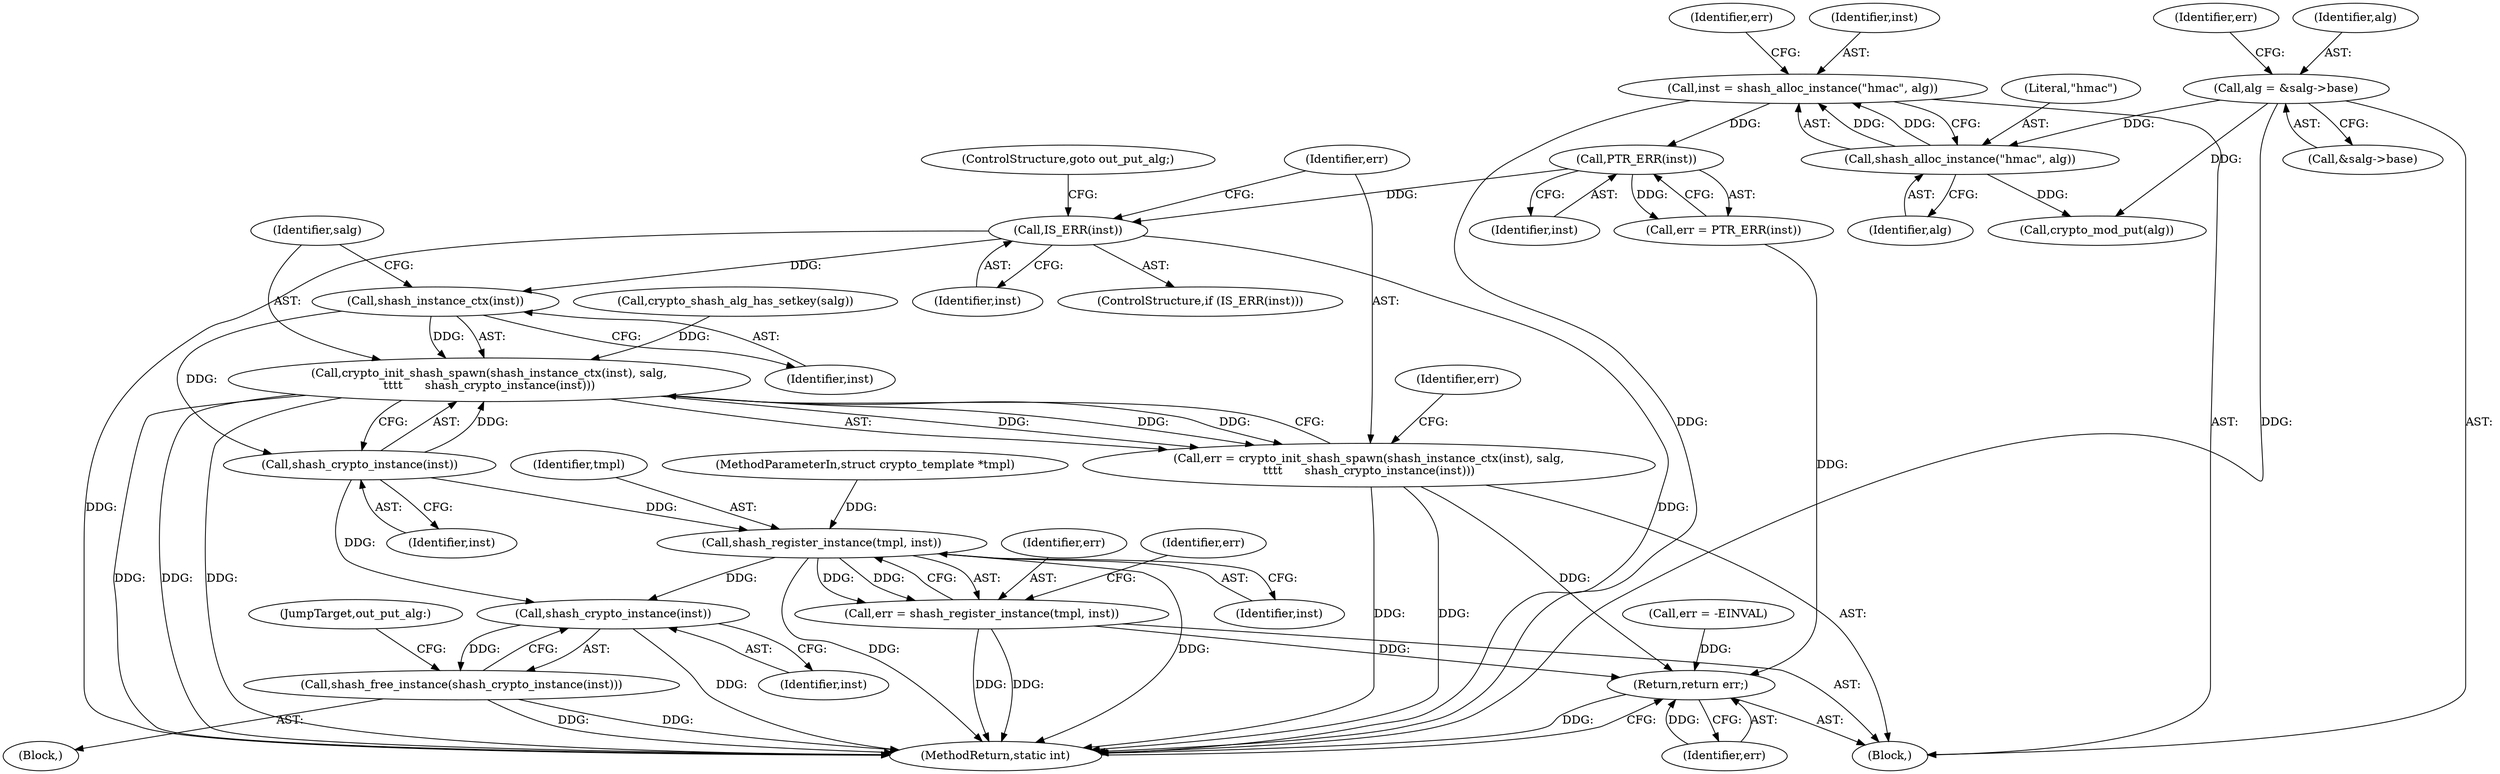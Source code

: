 digraph "0_linux_af3ff8045bbf3e32f1a448542e73abb4c8ceb6f1@pointer" {
"1000181" [label="(Call,IS_ERR(inst))"];
"1000178" [label="(Call,PTR_ERR(inst))"];
"1000171" [label="(Call,inst = shash_alloc_instance(\"hmac\", alg))"];
"1000173" [label="(Call,shash_alloc_instance(\"hmac\", alg))"];
"1000134" [label="(Call,alg = &salg->base)"];
"1000187" [label="(Call,shash_instance_ctx(inst))"];
"1000186" [label="(Call,crypto_init_shash_spawn(shash_instance_ctx(inst), salg,\n\t\t\t\t      shash_crypto_instance(inst)))"];
"1000184" [label="(Call,err = crypto_init_shash_spawn(shash_instance_ctx(inst), salg,\n\t\t\t\t      shash_crypto_instance(inst)))"];
"1000349" [label="(Return,return err;)"];
"1000190" [label="(Call,shash_crypto_instance(inst))"];
"1000336" [label="(Call,shash_register_instance(tmpl, inst))"];
"1000334" [label="(Call,err = shash_register_instance(tmpl, inst))"];
"1000344" [label="(Call,shash_crypto_instance(inst))"];
"1000343" [label="(Call,shash_free_instance(shash_crypto_instance(inst)))"];
"1000173" [label="(Call,shash_alloc_instance(\"hmac\", alg))"];
"1000190" [label="(Call,shash_crypto_instance(inst))"];
"1000177" [label="(Identifier,err)"];
"1000338" [label="(Identifier,inst)"];
"1000336" [label="(Call,shash_register_instance(tmpl, inst))"];
"1000141" [label="(Identifier,err)"];
"1000134" [label="(Call,alg = &salg->base)"];
"1000186" [label="(Call,crypto_init_shash_spawn(shash_instance_ctx(inst), salg,\n\t\t\t\t      shash_crypto_instance(inst)))"];
"1000184" [label="(Call,err = crypto_init_shash_spawn(shash_instance_ctx(inst), salg,\n\t\t\t\t      shash_crypto_instance(inst)))"];
"1000343" [label="(Call,shash_free_instance(shash_crypto_instance(inst)))"];
"1000182" [label="(Identifier,inst)"];
"1000174" [label="(Literal,\"hmac\")"];
"1000337" [label="(Identifier,tmpl)"];
"1000191" [label="(Identifier,inst)"];
"1000140" [label="(Call,err = -EINVAL)"];
"1000335" [label="(Identifier,err)"];
"1000187" [label="(Call,shash_instance_ctx(inst))"];
"1000145" [label="(Call,crypto_shash_alg_has_setkey(salg))"];
"1000171" [label="(Call,inst = shash_alloc_instance(\"hmac\", alg))"];
"1000344" [label="(Call,shash_crypto_instance(inst))"];
"1000183" [label="(ControlStructure,goto out_put_alg;)"];
"1000178" [label="(Call,PTR_ERR(inst))"];
"1000341" [label="(Block,)"];
"1000345" [label="(Identifier,inst)"];
"1000189" [label="(Identifier,salg)"];
"1000176" [label="(Call,err = PTR_ERR(inst))"];
"1000135" [label="(Identifier,alg)"];
"1000351" [label="(MethodReturn,static int)"];
"1000175" [label="(Identifier,alg)"];
"1000346" [label="(JumpTarget,out_put_alg:)"];
"1000180" [label="(ControlStructure,if (IS_ERR(inst)))"];
"1000349" [label="(Return,return err;)"];
"1000102" [label="(MethodParameterIn,struct crypto_template *tmpl)"];
"1000350" [label="(Identifier,err)"];
"1000340" [label="(Identifier,err)"];
"1000334" [label="(Call,err = shash_register_instance(tmpl, inst))"];
"1000188" [label="(Identifier,inst)"];
"1000172" [label="(Identifier,inst)"];
"1000179" [label="(Identifier,inst)"];
"1000181" [label="(Call,IS_ERR(inst))"];
"1000193" [label="(Identifier,err)"];
"1000104" [label="(Block,)"];
"1000185" [label="(Identifier,err)"];
"1000347" [label="(Call,crypto_mod_put(alg))"];
"1000136" [label="(Call,&salg->base)"];
"1000181" -> "1000180"  [label="AST: "];
"1000181" -> "1000182"  [label="CFG: "];
"1000182" -> "1000181"  [label="AST: "];
"1000183" -> "1000181"  [label="CFG: "];
"1000185" -> "1000181"  [label="CFG: "];
"1000181" -> "1000351"  [label="DDG: "];
"1000181" -> "1000351"  [label="DDG: "];
"1000178" -> "1000181"  [label="DDG: "];
"1000181" -> "1000187"  [label="DDG: "];
"1000178" -> "1000176"  [label="AST: "];
"1000178" -> "1000179"  [label="CFG: "];
"1000179" -> "1000178"  [label="AST: "];
"1000176" -> "1000178"  [label="CFG: "];
"1000178" -> "1000176"  [label="DDG: "];
"1000171" -> "1000178"  [label="DDG: "];
"1000171" -> "1000104"  [label="AST: "];
"1000171" -> "1000173"  [label="CFG: "];
"1000172" -> "1000171"  [label="AST: "];
"1000173" -> "1000171"  [label="AST: "];
"1000177" -> "1000171"  [label="CFG: "];
"1000171" -> "1000351"  [label="DDG: "];
"1000173" -> "1000171"  [label="DDG: "];
"1000173" -> "1000171"  [label="DDG: "];
"1000173" -> "1000175"  [label="CFG: "];
"1000174" -> "1000173"  [label="AST: "];
"1000175" -> "1000173"  [label="AST: "];
"1000134" -> "1000173"  [label="DDG: "];
"1000173" -> "1000347"  [label="DDG: "];
"1000134" -> "1000104"  [label="AST: "];
"1000134" -> "1000136"  [label="CFG: "];
"1000135" -> "1000134"  [label="AST: "];
"1000136" -> "1000134"  [label="AST: "];
"1000141" -> "1000134"  [label="CFG: "];
"1000134" -> "1000351"  [label="DDG: "];
"1000134" -> "1000347"  [label="DDG: "];
"1000187" -> "1000186"  [label="AST: "];
"1000187" -> "1000188"  [label="CFG: "];
"1000188" -> "1000187"  [label="AST: "];
"1000189" -> "1000187"  [label="CFG: "];
"1000187" -> "1000186"  [label="DDG: "];
"1000187" -> "1000190"  [label="DDG: "];
"1000186" -> "1000184"  [label="AST: "];
"1000186" -> "1000190"  [label="CFG: "];
"1000189" -> "1000186"  [label="AST: "];
"1000190" -> "1000186"  [label="AST: "];
"1000184" -> "1000186"  [label="CFG: "];
"1000186" -> "1000351"  [label="DDG: "];
"1000186" -> "1000351"  [label="DDG: "];
"1000186" -> "1000351"  [label="DDG: "];
"1000186" -> "1000184"  [label="DDG: "];
"1000186" -> "1000184"  [label="DDG: "];
"1000186" -> "1000184"  [label="DDG: "];
"1000145" -> "1000186"  [label="DDG: "];
"1000190" -> "1000186"  [label="DDG: "];
"1000184" -> "1000104"  [label="AST: "];
"1000185" -> "1000184"  [label="AST: "];
"1000193" -> "1000184"  [label="CFG: "];
"1000184" -> "1000351"  [label="DDG: "];
"1000184" -> "1000351"  [label="DDG: "];
"1000184" -> "1000349"  [label="DDG: "];
"1000349" -> "1000104"  [label="AST: "];
"1000349" -> "1000350"  [label="CFG: "];
"1000350" -> "1000349"  [label="AST: "];
"1000351" -> "1000349"  [label="CFG: "];
"1000349" -> "1000351"  [label="DDG: "];
"1000350" -> "1000349"  [label="DDG: "];
"1000140" -> "1000349"  [label="DDG: "];
"1000176" -> "1000349"  [label="DDG: "];
"1000334" -> "1000349"  [label="DDG: "];
"1000190" -> "1000191"  [label="CFG: "];
"1000191" -> "1000190"  [label="AST: "];
"1000190" -> "1000336"  [label="DDG: "];
"1000190" -> "1000344"  [label="DDG: "];
"1000336" -> "1000334"  [label="AST: "];
"1000336" -> "1000338"  [label="CFG: "];
"1000337" -> "1000336"  [label="AST: "];
"1000338" -> "1000336"  [label="AST: "];
"1000334" -> "1000336"  [label="CFG: "];
"1000336" -> "1000351"  [label="DDG: "];
"1000336" -> "1000351"  [label="DDG: "];
"1000336" -> "1000334"  [label="DDG: "];
"1000336" -> "1000334"  [label="DDG: "];
"1000102" -> "1000336"  [label="DDG: "];
"1000336" -> "1000344"  [label="DDG: "];
"1000334" -> "1000104"  [label="AST: "];
"1000335" -> "1000334"  [label="AST: "];
"1000340" -> "1000334"  [label="CFG: "];
"1000334" -> "1000351"  [label="DDG: "];
"1000334" -> "1000351"  [label="DDG: "];
"1000344" -> "1000343"  [label="AST: "];
"1000344" -> "1000345"  [label="CFG: "];
"1000345" -> "1000344"  [label="AST: "];
"1000343" -> "1000344"  [label="CFG: "];
"1000344" -> "1000351"  [label="DDG: "];
"1000344" -> "1000343"  [label="DDG: "];
"1000343" -> "1000341"  [label="AST: "];
"1000346" -> "1000343"  [label="CFG: "];
"1000343" -> "1000351"  [label="DDG: "];
"1000343" -> "1000351"  [label="DDG: "];
}
